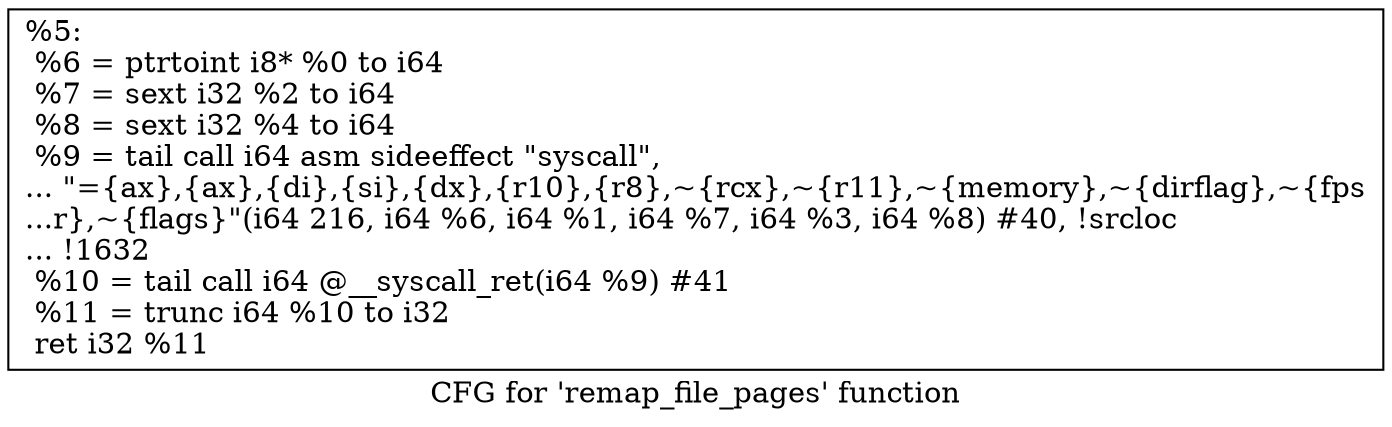 digraph "CFG for 'remap_file_pages' function" {
	label="CFG for 'remap_file_pages' function";

	Node0x1f56510 [shape=record,label="{%5:\l  %6 = ptrtoint i8* %0 to i64\l  %7 = sext i32 %2 to i64\l  %8 = sext i32 %4 to i64\l  %9 = tail call i64 asm sideeffect \"syscall\",\l... \"=\{ax\},\{ax\},\{di\},\{si\},\{dx\},\{r10\},\{r8\},~\{rcx\},~\{r11\},~\{memory\},~\{dirflag\},~\{fps\l...r\},~\{flags\}\"(i64 216, i64 %6, i64 %1, i64 %7, i64 %3, i64 %8) #40, !srcloc\l... !1632\l  %10 = tail call i64 @__syscall_ret(i64 %9) #41\l  %11 = trunc i64 %10 to i32\l  ret i32 %11\l}"];
}
